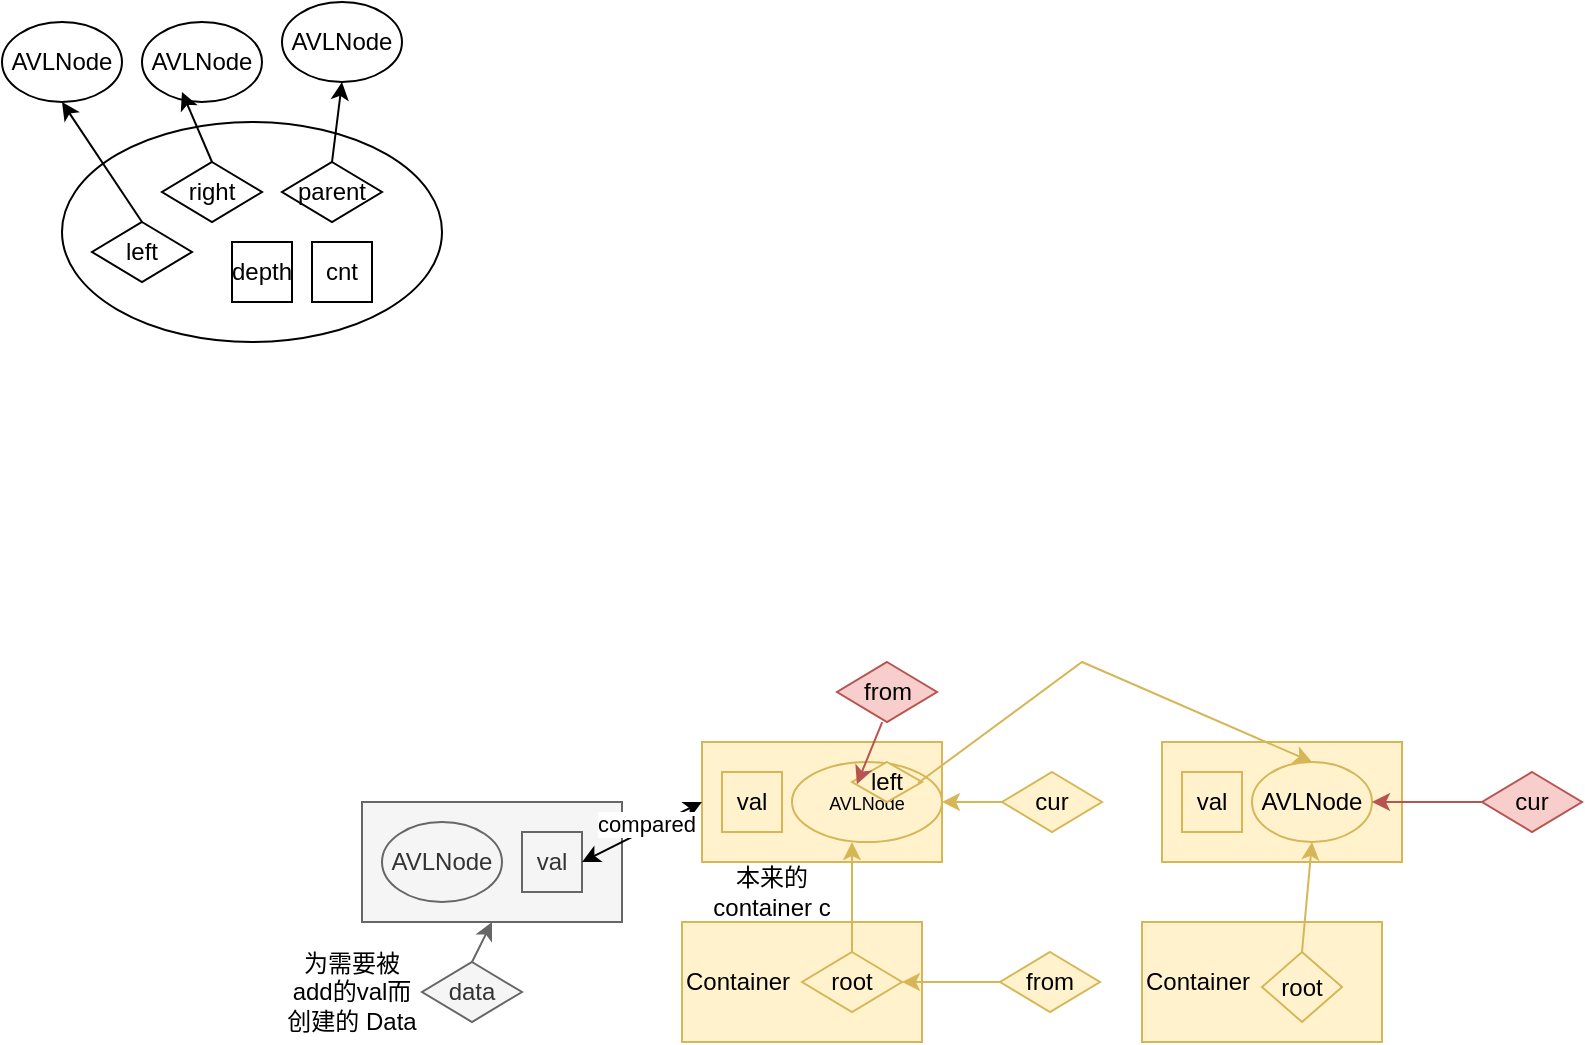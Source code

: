 <mxfile version="25.0.3">
  <diagram name="Page-1" id="pC4CkAca1cH_LA18q4E5">
    <mxGraphModel dx="1152" dy="636" grid="1" gridSize="10" guides="1" tooltips="1" connect="1" arrows="1" fold="1" page="1" pageScale="1" pageWidth="1169" pageHeight="1654" math="0" shadow="0">
      <root>
        <mxCell id="0" />
        <mxCell id="1" parent="0" />
        <mxCell id="gDEl19BG6VwAShqC3G5s-33" value="" style="rounded=0;whiteSpace=wrap;html=1;fillColor=#fff2cc;strokeColor=#d6b656;" parent="1" vertex="1">
          <mxGeometry x="360" y="430" width="120" height="60" as="geometry" />
        </mxCell>
        <mxCell id="gDEl19BG6VwAShqC3G5s-1" value="" style="rounded=0;whiteSpace=wrap;html=1;fillColor=#f5f5f5;fontColor=#333333;strokeColor=#666666;" parent="1" vertex="1">
          <mxGeometry x="190" y="460" width="130" height="60" as="geometry" />
        </mxCell>
        <mxCell id="gDEl19BG6VwAShqC3G5s-2" value="AVLNode" style="ellipse;whiteSpace=wrap;html=1;fillColor=#f5f5f5;fontColor=#333333;strokeColor=#666666;" parent="1" vertex="1">
          <mxGeometry x="200" y="470" width="60" height="40" as="geometry" />
        </mxCell>
        <mxCell id="gDEl19BG6VwAShqC3G5s-4" value="Container" style="rounded=0;whiteSpace=wrap;html=1;align=left;fillColor=#fff2cc;strokeColor=#d6b656;" parent="1" vertex="1">
          <mxGeometry x="350" y="520" width="120" height="60" as="geometry" />
        </mxCell>
        <mxCell id="gDEl19BG6VwAShqC3G5s-5" value="root" style="rhombus;whiteSpace=wrap;html=1;fillColor=#fff2cc;strokeColor=#d6b656;" parent="1" vertex="1">
          <mxGeometry x="410" y="535" width="50" height="30" as="geometry" />
        </mxCell>
        <mxCell id="gDEl19BG6VwAShqC3G5s-6" value="" style="endArrow=classic;html=1;rounded=0;exitX=0.5;exitY=0;exitDx=0;exitDy=0;fillColor=#fff2cc;strokeColor=#d6b656;" parent="1" source="gDEl19BG6VwAShqC3G5s-5" edge="1">
          <mxGeometry width="50" height="50" relative="1" as="geometry">
            <mxPoint x="470" y="700" as="sourcePoint" />
            <mxPoint x="435" y="480" as="targetPoint" />
          </mxGeometry>
        </mxCell>
        <mxCell id="gDEl19BG6VwAShqC3G5s-7" value="&lt;font style=&quot;font-size: 9px;&quot;&gt;AVLNode&lt;/font&gt;" style="ellipse;whiteSpace=wrap;html=1;fillColor=#fff2cc;strokeColor=#d6b656;" parent="1" vertex="1">
          <mxGeometry x="405" y="440" width="75" height="40" as="geometry" />
        </mxCell>
        <mxCell id="gDEl19BG6VwAShqC3G5s-9" value="" style="ellipse;whiteSpace=wrap;html=1;" parent="1" vertex="1">
          <mxGeometry x="40" y="120" width="190" height="110" as="geometry" />
        </mxCell>
        <mxCell id="gDEl19BG6VwAShqC3G5s-10" value="left" style="rhombus;whiteSpace=wrap;html=1;" parent="1" vertex="1">
          <mxGeometry x="55" y="170" width="50" height="30" as="geometry" />
        </mxCell>
        <mxCell id="gDEl19BG6VwAShqC3G5s-11" value="" style="endArrow=classic;html=1;rounded=0;exitX=0.5;exitY=0;exitDx=0;exitDy=0;" parent="1" source="gDEl19BG6VwAShqC3G5s-10" edge="1">
          <mxGeometry width="50" height="50" relative="1" as="geometry">
            <mxPoint x="390" y="260" as="sourcePoint" />
            <mxPoint x="40" y="110" as="targetPoint" />
          </mxGeometry>
        </mxCell>
        <mxCell id="gDEl19BG6VwAShqC3G5s-12" value="AVLNode" style="ellipse;whiteSpace=wrap;html=1;" parent="1" vertex="1">
          <mxGeometry x="10" y="70" width="60" height="40" as="geometry" />
        </mxCell>
        <mxCell id="gDEl19BG6VwAShqC3G5s-13" value="right" style="rhombus;whiteSpace=wrap;html=1;" parent="1" vertex="1">
          <mxGeometry x="90" y="140" width="50" height="30" as="geometry" />
        </mxCell>
        <mxCell id="gDEl19BG6VwAShqC3G5s-14" value="AVLNode" style="ellipse;whiteSpace=wrap;html=1;" parent="1" vertex="1">
          <mxGeometry x="80" y="70" width="60" height="40" as="geometry" />
        </mxCell>
        <mxCell id="gDEl19BG6VwAShqC3G5s-15" value="" style="endArrow=classic;html=1;rounded=0;exitX=0.5;exitY=0;exitDx=0;exitDy=0;entryX=0.333;entryY=0.875;entryDx=0;entryDy=0;entryPerimeter=0;" parent="1" source="gDEl19BG6VwAShqC3G5s-13" target="gDEl19BG6VwAShqC3G5s-14" edge="1">
          <mxGeometry width="50" height="50" relative="1" as="geometry">
            <mxPoint x="390" y="260" as="sourcePoint" />
            <mxPoint x="440" y="210" as="targetPoint" />
          </mxGeometry>
        </mxCell>
        <mxCell id="gDEl19BG6VwAShqC3G5s-16" value="parent" style="rhombus;whiteSpace=wrap;html=1;" parent="1" vertex="1">
          <mxGeometry x="150" y="140" width="50" height="30" as="geometry" />
        </mxCell>
        <mxCell id="gDEl19BG6VwAShqC3G5s-17" value="" style="endArrow=classic;html=1;rounded=0;exitX=0.5;exitY=0;exitDx=0;exitDy=0;" parent="1" source="gDEl19BG6VwAShqC3G5s-16" edge="1">
          <mxGeometry width="50" height="50" relative="1" as="geometry">
            <mxPoint x="390" y="260" as="sourcePoint" />
            <mxPoint x="180" y="100" as="targetPoint" />
          </mxGeometry>
        </mxCell>
        <mxCell id="gDEl19BG6VwAShqC3G5s-19" value="AVLNode" style="ellipse;whiteSpace=wrap;html=1;" parent="1" vertex="1">
          <mxGeometry x="150" y="60" width="60" height="40" as="geometry" />
        </mxCell>
        <mxCell id="gDEl19BG6VwAShqC3G5s-20" value="depth" style="whiteSpace=wrap;html=1;aspect=fixed;" parent="1" vertex="1">
          <mxGeometry x="125" y="180" width="30" height="30" as="geometry" />
        </mxCell>
        <mxCell id="gDEl19BG6VwAShqC3G5s-21" value="cnt" style="whiteSpace=wrap;html=1;aspect=fixed;" parent="1" vertex="1">
          <mxGeometry x="165" y="180" width="30" height="30" as="geometry" />
        </mxCell>
        <mxCell id="gDEl19BG6VwAShqC3G5s-23" value="val" style="whiteSpace=wrap;html=1;aspect=fixed;fillColor=#f5f5f5;fontColor=#333333;strokeColor=#666666;" parent="1" vertex="1">
          <mxGeometry x="270" y="475" width="30" height="30" as="geometry" />
        </mxCell>
        <mxCell id="gDEl19BG6VwAShqC3G5s-25" value="cur" style="rhombus;whiteSpace=wrap;html=1;fillColor=#fff2cc;strokeColor=#d6b656;" parent="1" vertex="1">
          <mxGeometry x="510" y="445" width="50" height="30" as="geometry" />
        </mxCell>
        <mxCell id="gDEl19BG6VwAShqC3G5s-28" value="from" style="rhombus;whiteSpace=wrap;html=1;fillColor=#fff2cc;strokeColor=#d6b656;" parent="1" vertex="1">
          <mxGeometry x="509" y="535" width="50" height="30" as="geometry" />
        </mxCell>
        <mxCell id="gDEl19BG6VwAShqC3G5s-29" value="" style="endArrow=classic;html=1;rounded=0;exitX=0;exitY=0.5;exitDx=0;exitDy=0;entryX=1;entryY=0.5;entryDx=0;entryDy=0;fillColor=#fff2cc;strokeColor=#d6b656;" parent="1" source="gDEl19BG6VwAShqC3G5s-28" target="gDEl19BG6VwAShqC3G5s-5" edge="1">
          <mxGeometry width="50" height="50" relative="1" as="geometry">
            <mxPoint x="510" y="510" as="sourcePoint" />
            <mxPoint x="560" y="460" as="targetPoint" />
          </mxGeometry>
        </mxCell>
        <mxCell id="gDEl19BG6VwAShqC3G5s-30" value="" style="endArrow=classic;html=1;rounded=0;entryX=1;entryY=0.5;entryDx=0;entryDy=0;exitX=0;exitY=0.5;exitDx=0;exitDy=0;fillColor=#fff2cc;strokeColor=#d6b656;" parent="1" source="gDEl19BG6VwAShqC3G5s-25" target="gDEl19BG6VwAShqC3G5s-7" edge="1">
          <mxGeometry width="50" height="50" relative="1" as="geometry">
            <mxPoint x="510" y="510" as="sourcePoint" />
            <mxPoint x="560" y="460" as="targetPoint" />
          </mxGeometry>
        </mxCell>
        <mxCell id="gDEl19BG6VwAShqC3G5s-31" value="data" style="rhombus;whiteSpace=wrap;html=1;fillColor=#f5f5f5;fontColor=#333333;strokeColor=#666666;" parent="1" vertex="1">
          <mxGeometry x="220" y="540" width="50" height="30" as="geometry" />
        </mxCell>
        <mxCell id="gDEl19BG6VwAShqC3G5s-32" value="" style="endArrow=classic;html=1;rounded=0;exitX=0.5;exitY=0;exitDx=0;exitDy=0;entryX=0.5;entryY=1;entryDx=0;entryDy=0;fillColor=#f5f5f5;strokeColor=#666666;" parent="1" source="gDEl19BG6VwAShqC3G5s-31" target="gDEl19BG6VwAShqC3G5s-1" edge="1">
          <mxGeometry width="50" height="50" relative="1" as="geometry">
            <mxPoint x="540" y="450" as="sourcePoint" />
            <mxPoint x="440" y="560" as="targetPoint" />
          </mxGeometry>
        </mxCell>
        <mxCell id="gDEl19BG6VwAShqC3G5s-34" value="val" style="whiteSpace=wrap;html=1;aspect=fixed;fillColor=#fff2cc;strokeColor=#d6b656;" parent="1" vertex="1">
          <mxGeometry x="370" y="445" width="30" height="30" as="geometry" />
        </mxCell>
        <mxCell id="gDEl19BG6VwAShqC3G5s-36" value="本来的 container c" style="text;html=1;align=center;verticalAlign=middle;whiteSpace=wrap;rounded=0;" parent="1" vertex="1">
          <mxGeometry x="350" y="490" width="90" height="30" as="geometry" />
        </mxCell>
        <mxCell id="gDEl19BG6VwAShqC3G5s-37" value="为需要被 add的val而创建的 Data" style="text;html=1;align=center;verticalAlign=middle;whiteSpace=wrap;rounded=0;" parent="1" vertex="1">
          <mxGeometry x="150" y="540" width="70" height="30" as="geometry" />
        </mxCell>
        <mxCell id="gDEl19BG6VwAShqC3G5s-39" value="" style="rounded=0;whiteSpace=wrap;html=1;fillColor=#fff2cc;strokeColor=#d6b656;" parent="1" vertex="1">
          <mxGeometry x="590" y="430" width="120" height="60" as="geometry" />
        </mxCell>
        <mxCell id="gDEl19BG6VwAShqC3G5s-40" value="Container" style="rounded=0;whiteSpace=wrap;html=1;align=left;fillColor=#fff2cc;strokeColor=#d6b656;" parent="1" vertex="1">
          <mxGeometry x="580" y="520" width="120" height="60" as="geometry" />
        </mxCell>
        <mxCell id="gDEl19BG6VwAShqC3G5s-41" value="root" style="rhombus;whiteSpace=wrap;html=1;fillColor=#fff2cc;strokeColor=#d6b656;" parent="1" vertex="1">
          <mxGeometry x="640" y="535" width="40" height="35" as="geometry" />
        </mxCell>
        <mxCell id="gDEl19BG6VwAShqC3G5s-42" value="" style="endArrow=classic;html=1;rounded=0;exitX=0.5;exitY=0;exitDx=0;exitDy=0;fillColor=#fff2cc;strokeColor=#d6b656;" parent="1" source="gDEl19BG6VwAShqC3G5s-41" edge="1">
          <mxGeometry width="50" height="50" relative="1" as="geometry">
            <mxPoint x="700" y="700" as="sourcePoint" />
            <mxPoint x="665" y="480" as="targetPoint" />
          </mxGeometry>
        </mxCell>
        <mxCell id="gDEl19BG6VwAShqC3G5s-43" value="AVLNode" style="ellipse;whiteSpace=wrap;html=1;fillColor=#fff2cc;strokeColor=#d6b656;" parent="1" vertex="1">
          <mxGeometry x="635" y="440" width="60" height="40" as="geometry" />
        </mxCell>
        <mxCell id="gDEl19BG6VwAShqC3G5s-48" value="val" style="whiteSpace=wrap;html=1;aspect=fixed;fillColor=#fff2cc;strokeColor=#d6b656;" parent="1" vertex="1">
          <mxGeometry x="600" y="445" width="30" height="30" as="geometry" />
        </mxCell>
        <mxCell id="gDEl19BG6VwAShqC3G5s-53" value="" style="endArrow=classic;startArrow=classic;html=1;rounded=0;exitX=1;exitY=0.5;exitDx=0;exitDy=0;entryX=0;entryY=0.5;entryDx=0;entryDy=0;" parent="1" source="gDEl19BG6VwAShqC3G5s-23" target="gDEl19BG6VwAShqC3G5s-33" edge="1">
          <mxGeometry width="50" height="50" relative="1" as="geometry">
            <mxPoint x="490" y="590" as="sourcePoint" />
            <mxPoint x="540" y="540" as="targetPoint" />
          </mxGeometry>
        </mxCell>
        <mxCell id="gDEl19BG6VwAShqC3G5s-54" value="compared" style="edgeLabel;html=1;align=center;verticalAlign=middle;resizable=0;points=[];" parent="gDEl19BG6VwAShqC3G5s-53" vertex="1" connectable="0">
          <mxGeometry x="0.121" y="3" relative="1" as="geometry">
            <mxPoint as="offset" />
          </mxGeometry>
        </mxCell>
        <mxCell id="gDEl19BG6VwAShqC3G5s-57" value="cur" style="rhombus;whiteSpace=wrap;html=1;fillColor=#f8cecc;strokeColor=#b85450;" parent="1" vertex="1">
          <mxGeometry x="750" y="445" width="50" height="30" as="geometry" />
        </mxCell>
        <mxCell id="gDEl19BG6VwAShqC3G5s-61" value="" style="endArrow=classic;html=1;rounded=0;entryX=1;entryY=0.5;entryDx=0;entryDy=0;exitX=0;exitY=0.5;exitDx=0;exitDy=0;fillColor=#f8cecc;strokeColor=#b85450;" parent="1" source="gDEl19BG6VwAShqC3G5s-57" target="gDEl19BG6VwAShqC3G5s-43" edge="1">
          <mxGeometry width="50" height="50" relative="1" as="geometry">
            <mxPoint x="790" y="600" as="sourcePoint" />
            <mxPoint x="840" y="550" as="targetPoint" />
          </mxGeometry>
        </mxCell>
        <mxCell id="ayivsai2Q-AA8QJLshIy-1" value="left" style="rhombus;whiteSpace=wrap;html=1;fillColor=#fff2cc;strokeColor=#d6b656;" vertex="1" parent="1">
          <mxGeometry x="435" y="440" width="35" height="20" as="geometry" />
        </mxCell>
        <mxCell id="ayivsai2Q-AA8QJLshIy-3" value="from" style="rhombus;whiteSpace=wrap;html=1;fillColor=#f8cecc;strokeColor=#b85450;" vertex="1" parent="1">
          <mxGeometry x="427.5" y="390" width="50" height="30" as="geometry" />
        </mxCell>
        <mxCell id="ayivsai2Q-AA8QJLshIy-4" value="" style="endArrow=classic;html=1;rounded=0;exitX=0.452;exitY=1.001;exitDx=0;exitDy=0;entryX=0.07;entryY=0.555;entryDx=0;entryDy=0;entryPerimeter=0;fillColor=#f8cecc;strokeColor=#b85450;exitPerimeter=0;" edge="1" parent="1" source="ayivsai2Q-AA8QJLshIy-3" target="ayivsai2Q-AA8QJLshIy-1">
          <mxGeometry width="50" height="50" relative="1" as="geometry">
            <mxPoint x="550" y="490" as="sourcePoint" />
            <mxPoint x="600" y="440" as="targetPoint" />
          </mxGeometry>
        </mxCell>
        <mxCell id="ayivsai2Q-AA8QJLshIy-5" value="" style="endArrow=classic;html=1;rounded=0;exitX=0.944;exitY=0.524;exitDx=0;exitDy=0;exitPerimeter=0;entryX=0.5;entryY=0;entryDx=0;entryDy=0;fillColor=#fff2cc;strokeColor=#d6b656;" edge="1" parent="1" source="ayivsai2Q-AA8QJLshIy-1" target="gDEl19BG6VwAShqC3G5s-43">
          <mxGeometry width="50" height="50" relative="1" as="geometry">
            <mxPoint x="410" y="480" as="sourcePoint" />
            <mxPoint x="540" y="360" as="targetPoint" />
            <Array as="points">
              <mxPoint x="550" y="390" />
            </Array>
          </mxGeometry>
        </mxCell>
      </root>
    </mxGraphModel>
  </diagram>
</mxfile>
